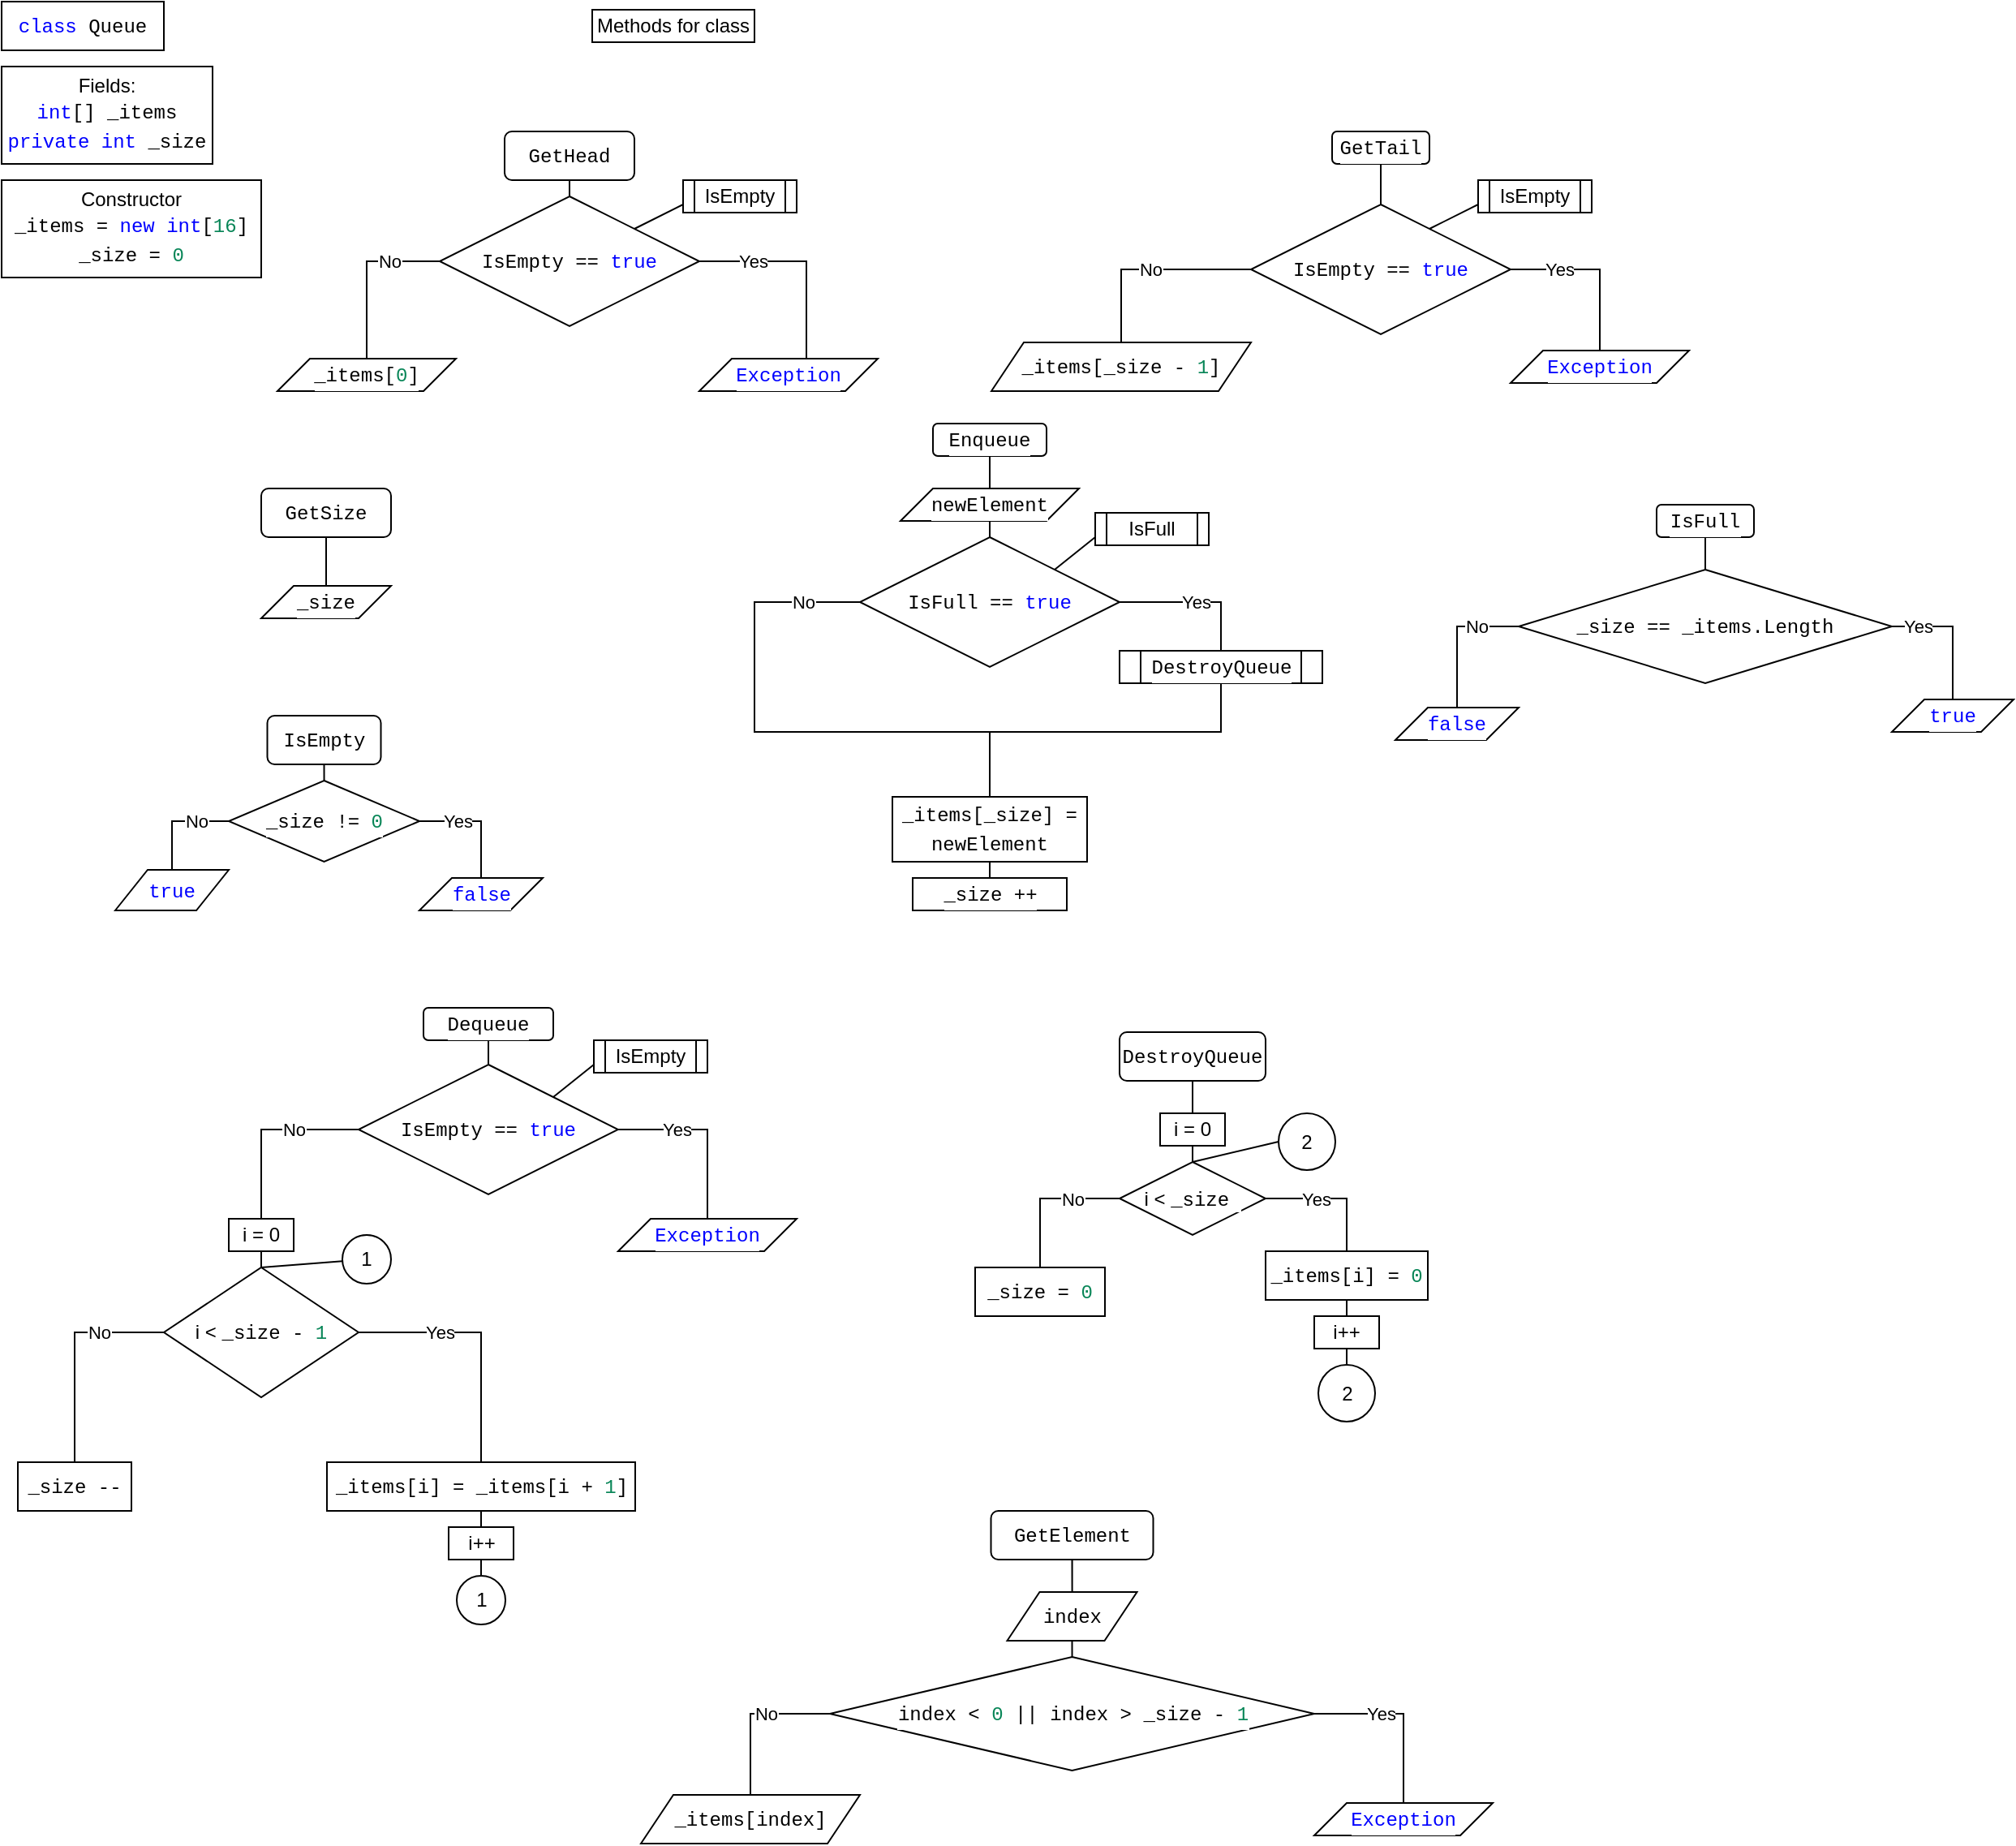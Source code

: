 <mxfile version="14.4.7" type="device"><diagram id="jMtfld_e9aRDiwW6h-Wr" name="Page-1"><mxGraphModel dx="666" dy="782" grid="1" gridSize="10" guides="1" tooltips="1" connect="1" arrows="1" fold="1" page="1" pageScale="1" pageWidth="827" pageHeight="1169" math="0" shadow="0"><root><mxCell id="0"/><mxCell id="1" parent="0"/><mxCell id="FwXazyyHwXe5OkEn73UD-1" value="&lt;div style=&quot;background-color: rgb(255 , 255 , 255) ; font-family: &amp;#34;menlo&amp;#34; , &amp;#34;monaco&amp;#34; , &amp;#34;courier new&amp;#34; , monospace ; line-height: 18px&quot;&gt;&lt;span style=&quot;color: rgb(0 , 0 , 255)&quot;&gt;class&lt;/span&gt; Queue&lt;/div&gt;" style="rounded=0;whiteSpace=wrap;html=1;" vertex="1" parent="1"><mxGeometry width="100" height="30" as="geometry"/></mxCell><mxCell id="FwXazyyHwXe5OkEn73UD-2" value="Fields:&lt;br&gt;&lt;div style=&quot;background-color: rgb(255 , 255 , 255) ; font-family: &amp;#34;menlo&amp;#34; , &amp;#34;monaco&amp;#34; , &amp;#34;courier new&amp;#34; , monospace ; line-height: 18px&quot;&gt;&lt;span style=&quot;color: rgb(0 , 0 , 255)&quot;&gt;int&lt;/span&gt;[] _items&lt;/div&gt;&lt;div style=&quot;background-color: rgb(255 , 255 , 255) ; font-family: &amp;#34;menlo&amp;#34; , &amp;#34;monaco&amp;#34; , &amp;#34;courier new&amp;#34; , monospace ; line-height: 18px&quot;&gt;&lt;div style=&quot;font-family: &amp;#34;menlo&amp;#34; , &amp;#34;monaco&amp;#34; , &amp;#34;courier new&amp;#34; , monospace ; line-height: 18px&quot;&gt;&lt;span style=&quot;color: rgb(0 , 0 , 255)&quot;&gt;private&lt;/span&gt; &lt;span style=&quot;color: rgb(0 , 0 , 255)&quot;&gt;int&lt;/span&gt; _size&lt;/div&gt;&lt;/div&gt;" style="rounded=0;whiteSpace=wrap;html=1;" vertex="1" parent="1"><mxGeometry y="40" width="130" height="60" as="geometry"/></mxCell><mxCell id="FwXazyyHwXe5OkEn73UD-3" value="Constructor&lt;br&gt;&lt;div style=&quot;background-color: rgb(255 , 255 , 255) ; font-family: &amp;#34;menlo&amp;#34; , &amp;#34;monaco&amp;#34; , &amp;#34;courier new&amp;#34; , monospace ; line-height: 18px&quot;&gt;_items = &lt;span style=&quot;color: rgb(0 , 0 , 255)&quot;&gt;new&lt;/span&gt; &lt;span style=&quot;color: rgb(0 , 0 , 255)&quot;&gt;int&lt;/span&gt;[&lt;span style=&quot;color: rgb(9 , 134 , 88)&quot;&gt;16&lt;/span&gt;]&lt;/div&gt;&lt;div style=&quot;background-color: rgb(255 , 255 , 255) ; font-family: &amp;#34;menlo&amp;#34; , &amp;#34;monaco&amp;#34; , &amp;#34;courier new&amp;#34; , monospace ; line-height: 18px&quot;&gt;&lt;div style=&quot;font-family: &amp;#34;menlo&amp;#34; , &amp;#34;monaco&amp;#34; , &amp;#34;courier new&amp;#34; , monospace ; line-height: 18px&quot;&gt;_size = &lt;span style=&quot;color: rgb(9 , 134 , 88)&quot;&gt;0&lt;/span&gt;&lt;/div&gt;&lt;/div&gt;" style="rounded=0;whiteSpace=wrap;html=1;" vertex="1" parent="1"><mxGeometry y="110" width="160" height="60" as="geometry"/></mxCell><mxCell id="FwXazyyHwXe5OkEn73UD-4" value="Methods for class" style="rounded=0;whiteSpace=wrap;html=1;" vertex="1" parent="1"><mxGeometry x="364" y="5" width="100" height="20" as="geometry"/></mxCell><mxCell id="FwXazyyHwXe5OkEn73UD-10" style="edgeStyle=orthogonalEdgeStyle;rounded=0;orthogonalLoop=1;jettySize=auto;html=1;exitX=0.5;exitY=1;exitDx=0;exitDy=0;endArrow=none;endFill=0;" edge="1" parent="1" source="FwXazyyHwXe5OkEn73UD-8" target="FwXazyyHwXe5OkEn73UD-9"><mxGeometry relative="1" as="geometry"/></mxCell><mxCell id="FwXazyyHwXe5OkEn73UD-8" value="&lt;div style=&quot;background-color: rgb(255 , 255 , 255) ; font-family: &amp;#34;menlo&amp;#34; , &amp;#34;monaco&amp;#34; , &amp;#34;courier new&amp;#34; , monospace ; line-height: 18px&quot;&gt;GetHead&lt;/div&gt;" style="rounded=1;whiteSpace=wrap;html=1;" vertex="1" parent="1"><mxGeometry x="310" y="80" width="80" height="30" as="geometry"/></mxCell><mxCell id="FwXazyyHwXe5OkEn73UD-12" value="Yes" style="edgeStyle=orthogonalEdgeStyle;rounded=0;orthogonalLoop=1;jettySize=auto;html=1;exitX=1;exitY=0.5;exitDx=0;exitDy=0;entryX=0.6;entryY=0.05;entryDx=0;entryDy=0;entryPerimeter=0;endArrow=none;endFill=0;" edge="1" parent="1" source="FwXazyyHwXe5OkEn73UD-9" target="FwXazyyHwXe5OkEn73UD-11"><mxGeometry x="-0.478" relative="1" as="geometry"><mxPoint as="offset"/></mxGeometry></mxCell><mxCell id="FwXazyyHwXe5OkEn73UD-14" value="No" style="edgeStyle=orthogonalEdgeStyle;rounded=0;orthogonalLoop=1;jettySize=auto;html=1;exitX=0;exitY=0.5;exitDx=0;exitDy=0;entryX=0.5;entryY=0;entryDx=0;entryDy=0;endArrow=none;endFill=0;" edge="1" parent="1" source="FwXazyyHwXe5OkEn73UD-9" target="FwXazyyHwXe5OkEn73UD-13"><mxGeometry x="-0.4" relative="1" as="geometry"><mxPoint as="offset"/></mxGeometry></mxCell><mxCell id="FwXazyyHwXe5OkEn73UD-9" value="&lt;div style=&quot;background-color: rgb(255 , 255 , 255) ; font-family: &amp;#34;menlo&amp;#34; , &amp;#34;monaco&amp;#34; , &amp;#34;courier new&amp;#34; , monospace ; line-height: 18px&quot;&gt;IsEmpty == &lt;span style=&quot;color: rgb(0 , 0 , 255)&quot;&gt;true&lt;/span&gt;&lt;/div&gt;" style="rhombus;whiteSpace=wrap;html=1;" vertex="1" parent="1"><mxGeometry x="270" y="120" width="160" height="80" as="geometry"/></mxCell><mxCell id="FwXazyyHwXe5OkEn73UD-11" value="&lt;div style=&quot;background-color: rgb(255 , 255 , 255) ; font-family: &amp;#34;menlo&amp;#34; , &amp;#34;monaco&amp;#34; , &amp;#34;courier new&amp;#34; , monospace ; line-height: 18px&quot;&gt;&lt;span style=&quot;color: rgb(0 , 0 , 255)&quot;&gt;Exception&lt;/span&gt;&lt;/div&gt;" style="shape=parallelogram;perimeter=parallelogramPerimeter;whiteSpace=wrap;html=1;fixedSize=1;" vertex="1" parent="1"><mxGeometry x="430" y="220" width="110" height="20" as="geometry"/></mxCell><mxCell id="FwXazyyHwXe5OkEn73UD-13" value="&lt;div style=&quot;background-color: rgb(255 , 255 , 255) ; font-family: &amp;#34;menlo&amp;#34; , &amp;#34;monaco&amp;#34; , &amp;#34;courier new&amp;#34; , monospace ; line-height: 18px&quot;&gt;_items[&lt;span style=&quot;color: rgb(9 , 134 , 88)&quot;&gt;0&lt;/span&gt;]&lt;/div&gt;" style="shape=parallelogram;perimeter=parallelogramPerimeter;whiteSpace=wrap;html=1;fixedSize=1;" vertex="1" parent="1"><mxGeometry x="170" y="220" width="110" height="20" as="geometry"/></mxCell><mxCell id="FwXazyyHwXe5OkEn73UD-17" style="edgeStyle=orthogonalEdgeStyle;rounded=0;orthogonalLoop=1;jettySize=auto;html=1;exitX=0.5;exitY=1;exitDx=0;exitDy=0;entryX=0.5;entryY=0;entryDx=0;entryDy=0;endArrow=none;endFill=0;" edge="1" parent="1" source="FwXazyyHwXe5OkEn73UD-15" target="FwXazyyHwXe5OkEn73UD-16"><mxGeometry relative="1" as="geometry"/></mxCell><mxCell id="FwXazyyHwXe5OkEn73UD-15" value="&lt;div style=&quot;background-color: rgb(255 , 255 , 255) ; font-family: &amp;#34;menlo&amp;#34; , &amp;#34;monaco&amp;#34; , &amp;#34;courier new&amp;#34; , monospace ; line-height: 18px&quot;&gt;GetSize&lt;/div&gt;" style="rounded=1;whiteSpace=wrap;html=1;" vertex="1" parent="1"><mxGeometry x="160" y="300" width="80" height="30" as="geometry"/></mxCell><mxCell id="FwXazyyHwXe5OkEn73UD-16" value="&lt;div style=&quot;background-color: rgb(255 , 255 , 255) ; font-family: &amp;#34;menlo&amp;#34; , &amp;#34;monaco&amp;#34; , &amp;#34;courier new&amp;#34; , monospace ; line-height: 18px&quot;&gt;_size&lt;/div&gt;" style="shape=parallelogram;perimeter=parallelogramPerimeter;whiteSpace=wrap;html=1;fixedSize=1;" vertex="1" parent="1"><mxGeometry x="160" y="360" width="80" height="20" as="geometry"/></mxCell><mxCell id="FwXazyyHwXe5OkEn73UD-20" style="edgeStyle=orthogonalEdgeStyle;rounded=0;orthogonalLoop=1;jettySize=auto;html=1;exitX=0.5;exitY=1;exitDx=0;exitDy=0;endArrow=none;endFill=0;" edge="1" parent="1" source="FwXazyyHwXe5OkEn73UD-18" target="FwXazyyHwXe5OkEn73UD-19"><mxGeometry relative="1" as="geometry"/></mxCell><mxCell id="FwXazyyHwXe5OkEn73UD-18" value="&lt;div style=&quot;background-color: rgb(255 , 255 , 255) ; font-family: &amp;#34;menlo&amp;#34; , &amp;#34;monaco&amp;#34; , &amp;#34;courier new&amp;#34; , monospace ; line-height: 18px&quot;&gt;GetTail&lt;/div&gt;" style="rounded=1;whiteSpace=wrap;html=1;" vertex="1" parent="1"><mxGeometry x="820" y="80" width="60" height="20" as="geometry"/></mxCell><mxCell id="FwXazyyHwXe5OkEn73UD-22" value="Yes" style="edgeStyle=orthogonalEdgeStyle;rounded=0;orthogonalLoop=1;jettySize=auto;html=1;exitX=1;exitY=0.5;exitDx=0;exitDy=0;entryX=0.5;entryY=0;entryDx=0;entryDy=0;endArrow=none;endFill=0;" edge="1" parent="1" source="FwXazyyHwXe5OkEn73UD-19" target="FwXazyyHwXe5OkEn73UD-21"><mxGeometry x="-0.429" relative="1" as="geometry"><mxPoint as="offset"/></mxGeometry></mxCell><mxCell id="FwXazyyHwXe5OkEn73UD-24" value="No" style="edgeStyle=orthogonalEdgeStyle;rounded=0;orthogonalLoop=1;jettySize=auto;html=1;exitX=0;exitY=0.5;exitDx=0;exitDy=0;entryX=0.5;entryY=0;entryDx=0;entryDy=0;endArrow=none;endFill=0;" edge="1" parent="1" source="FwXazyyHwXe5OkEn73UD-19" target="FwXazyyHwXe5OkEn73UD-23"><mxGeometry relative="1" as="geometry"/></mxCell><mxCell id="FwXazyyHwXe5OkEn73UD-19" value="&lt;div style=&quot;background-color: rgb(255 , 255 , 255) ; font-family: &amp;#34;menlo&amp;#34; , &amp;#34;monaco&amp;#34; , &amp;#34;courier new&amp;#34; , monospace ; line-height: 18px&quot;&gt;IsEmpty == &lt;span style=&quot;color: rgb(0 , 0 , 255)&quot;&gt;true&lt;/span&gt;&lt;/div&gt;" style="rhombus;whiteSpace=wrap;html=1;" vertex="1" parent="1"><mxGeometry x="770" y="125" width="160" height="80" as="geometry"/></mxCell><mxCell id="FwXazyyHwXe5OkEn73UD-21" value="&lt;div style=&quot;background-color: rgb(255 , 255 , 255) ; font-family: &amp;#34;menlo&amp;#34; , &amp;#34;monaco&amp;#34; , &amp;#34;courier new&amp;#34; , monospace ; line-height: 18px&quot;&gt;&lt;span style=&quot;color: rgb(0 , 0 , 255)&quot;&gt;Exception&lt;/span&gt;&lt;/div&gt;" style="shape=parallelogram;perimeter=parallelogramPerimeter;whiteSpace=wrap;html=1;fixedSize=1;" vertex="1" parent="1"><mxGeometry x="930" y="215" width="110" height="20" as="geometry"/></mxCell><mxCell id="FwXazyyHwXe5OkEn73UD-23" value="&lt;div style=&quot;background-color: rgb(255 , 255 , 255) ; font-family: &amp;#34;menlo&amp;#34; , &amp;#34;monaco&amp;#34; , &amp;#34;courier new&amp;#34; , monospace ; line-height: 18px&quot;&gt;_items[_size - &lt;span style=&quot;color: rgb(9 , 134 , 88)&quot;&gt;1&lt;/span&gt;]&lt;/div&gt;" style="shape=parallelogram;perimeter=parallelogramPerimeter;whiteSpace=wrap;html=1;fixedSize=1;" vertex="1" parent="1"><mxGeometry x="610" y="210" width="160" height="30" as="geometry"/></mxCell><mxCell id="FwXazyyHwXe5OkEn73UD-27" style="edgeStyle=orthogonalEdgeStyle;rounded=0;orthogonalLoop=1;jettySize=auto;html=1;exitX=0.5;exitY=1;exitDx=0;exitDy=0;endArrow=none;endFill=0;" edge="1" parent="1" source="FwXazyyHwXe5OkEn73UD-25" target="FwXazyyHwXe5OkEn73UD-26"><mxGeometry relative="1" as="geometry"/></mxCell><mxCell id="FwXazyyHwXe5OkEn73UD-25" value="&lt;div style=&quot;background-color: rgb(255 , 255 , 255) ; font-family: &amp;#34;menlo&amp;#34; , &amp;#34;monaco&amp;#34; , &amp;#34;courier new&amp;#34; , monospace ; line-height: 18px&quot;&gt;IsEmpty&lt;/div&gt;" style="rounded=1;whiteSpace=wrap;html=1;" vertex="1" parent="1"><mxGeometry x="163.75" y="440" width="70" height="30" as="geometry"/></mxCell><mxCell id="FwXazyyHwXe5OkEn73UD-29" value="Yes" style="edgeStyle=orthogonalEdgeStyle;rounded=0;orthogonalLoop=1;jettySize=auto;html=1;exitX=1;exitY=0.5;exitDx=0;exitDy=0;entryX=0.5;entryY=0;entryDx=0;entryDy=0;endArrow=none;endFill=0;" edge="1" parent="1" source="FwXazyyHwXe5OkEn73UD-26" target="FwXazyyHwXe5OkEn73UD-28"><mxGeometry x="-0.384" relative="1" as="geometry"><mxPoint x="1" as="offset"/></mxGeometry></mxCell><mxCell id="FwXazyyHwXe5OkEn73UD-31" value="No" style="edgeStyle=orthogonalEdgeStyle;rounded=0;orthogonalLoop=1;jettySize=auto;html=1;exitX=0;exitY=0.5;exitDx=0;exitDy=0;endArrow=none;endFill=0;" edge="1" parent="1" source="FwXazyyHwXe5OkEn73UD-26" target="FwXazyyHwXe5OkEn73UD-30"><mxGeometry x="-0.385" relative="1" as="geometry"><mxPoint as="offset"/></mxGeometry></mxCell><mxCell id="FwXazyyHwXe5OkEn73UD-26" value="&lt;div style=&quot;background-color: rgb(255 , 255 , 255) ; font-family: &amp;#34;menlo&amp;#34; , &amp;#34;monaco&amp;#34; , &amp;#34;courier new&amp;#34; , monospace ; line-height: 18px&quot;&gt;_size != &lt;span style=&quot;color: rgb(9 , 134 , 88)&quot;&gt;0&lt;/span&gt;&lt;/div&gt;" style="rhombus;whiteSpace=wrap;html=1;" vertex="1" parent="1"><mxGeometry x="140" y="480" width="117.5" height="50" as="geometry"/></mxCell><mxCell id="FwXazyyHwXe5OkEn73UD-28" value="&lt;div style=&quot;background-color: rgb(255 , 255 , 255) ; font-family: &amp;#34;menlo&amp;#34; , &amp;#34;monaco&amp;#34; , &amp;#34;courier new&amp;#34; , monospace ; line-height: 18px&quot;&gt;&lt;span style=&quot;color: rgb(0 , 0 , 255)&quot;&gt;false&lt;/span&gt;&lt;/div&gt;" style="shape=parallelogram;perimeter=parallelogramPerimeter;whiteSpace=wrap;html=1;fixedSize=1;" vertex="1" parent="1"><mxGeometry x="257.5" y="540" width="76" height="20" as="geometry"/></mxCell><mxCell id="FwXazyyHwXe5OkEn73UD-30" value="&lt;div style=&quot;background-color: rgb(255 , 255 , 255) ; font-family: &amp;#34;menlo&amp;#34; , &amp;#34;monaco&amp;#34; , &amp;#34;courier new&amp;#34; , monospace ; line-height: 18px&quot;&gt;&lt;span style=&quot;color: rgb(0 , 0 , 255)&quot;&gt;true&lt;/span&gt;&lt;/div&gt;" style="shape=parallelogram;perimeter=parallelogramPerimeter;whiteSpace=wrap;html=1;fixedSize=1;" vertex="1" parent="1"><mxGeometry x="70" y="535" width="70" height="25" as="geometry"/></mxCell><mxCell id="FwXazyyHwXe5OkEn73UD-32" value="IsEmpty" style="shape=process;whiteSpace=wrap;html=1;backgroundOutline=1;" vertex="1" parent="1"><mxGeometry x="420" y="110" width="70" height="20" as="geometry"/></mxCell><mxCell id="FwXazyyHwXe5OkEn73UD-34" value="" style="endArrow=none;html=1;exitX=1;exitY=0;exitDx=0;exitDy=0;entryX=0;entryY=0.75;entryDx=0;entryDy=0;" edge="1" parent="1" source="FwXazyyHwXe5OkEn73UD-9" target="FwXazyyHwXe5OkEn73UD-32"><mxGeometry width="50" height="50" relative="1" as="geometry"><mxPoint x="260" y="350" as="sourcePoint"/><mxPoint x="310" y="300" as="targetPoint"/></mxGeometry></mxCell><mxCell id="FwXazyyHwXe5OkEn73UD-35" value="IsEmpty" style="shape=process;whiteSpace=wrap;html=1;backgroundOutline=1;" vertex="1" parent="1"><mxGeometry x="910" y="110" width="70" height="20" as="geometry"/></mxCell><mxCell id="FwXazyyHwXe5OkEn73UD-36" value="" style="endArrow=none;html=1;exitX=1;exitY=0;exitDx=0;exitDy=0;entryX=0;entryY=0.75;entryDx=0;entryDy=0;" edge="1" parent="1" target="FwXazyyHwXe5OkEn73UD-35"><mxGeometry width="50" height="50" relative="1" as="geometry"><mxPoint x="880" y="140" as="sourcePoint"/><mxPoint x="800" y="300" as="targetPoint"/></mxGeometry></mxCell><mxCell id="FwXazyyHwXe5OkEn73UD-39" style="edgeStyle=orthogonalEdgeStyle;rounded=0;orthogonalLoop=1;jettySize=auto;html=1;exitX=0.5;exitY=1;exitDx=0;exitDy=0;entryX=0.5;entryY=0;entryDx=0;entryDy=0;endArrow=none;endFill=0;" edge="1" parent="1" source="FwXazyyHwXe5OkEn73UD-37" target="FwXazyyHwXe5OkEn73UD-38"><mxGeometry relative="1" as="geometry"/></mxCell><mxCell id="FwXazyyHwXe5OkEn73UD-37" value="&lt;div style=&quot;background-color: rgb(255 , 255 , 255) ; font-family: &amp;#34;menlo&amp;#34; , &amp;#34;monaco&amp;#34; , &amp;#34;courier new&amp;#34; , monospace ; line-height: 18px&quot;&gt;Enqueue&lt;/div&gt;" style="rounded=1;whiteSpace=wrap;html=1;" vertex="1" parent="1"><mxGeometry x="574" y="260" width="70" height="20" as="geometry"/></mxCell><mxCell id="FwXazyyHwXe5OkEn73UD-50" value="No" style="edgeStyle=orthogonalEdgeStyle;rounded=0;orthogonalLoop=1;jettySize=auto;html=1;exitX=0;exitY=0.5;exitDx=0;exitDy=0;endArrow=none;endFill=0;entryX=0.5;entryY=0;entryDx=0;entryDy=0;" edge="1" parent="1" source="FwXazyyHwXe5OkEn73UD-38" target="FwXazyyHwXe5OkEn73UD-49"><mxGeometry x="-0.788" relative="1" as="geometry"><Array as="points"><mxPoint x="464" y="370"/><mxPoint x="464" y="450"/><mxPoint x="609" y="450"/></Array><mxPoint as="offset"/></mxGeometry></mxCell><mxCell id="FwXazyyHwXe5OkEn73UD-52" value="Yes" style="edgeStyle=orthogonalEdgeStyle;rounded=0;orthogonalLoop=1;jettySize=auto;html=1;exitX=1;exitY=0.5;exitDx=0;exitDy=0;entryX=0.5;entryY=0;entryDx=0;entryDy=0;endArrow=none;endFill=0;" edge="1" parent="1" source="FwXazyyHwXe5OkEn73UD-38" target="FwXazyyHwXe5OkEn73UD-47"><mxGeometry relative="1" as="geometry"/></mxCell><mxCell id="FwXazyyHwXe5OkEn73UD-38" value="&lt;div style=&quot;background-color: rgb(255 , 255 , 255) ; font-family: &amp;#34;menlo&amp;#34; , &amp;#34;monaco&amp;#34; , &amp;#34;courier new&amp;#34; , monospace ; line-height: 18px&quot;&gt;IsFull == &lt;span style=&quot;color: rgb(0 , 0 , 255)&quot;&gt;true&lt;/span&gt;&lt;/div&gt;" style="rhombus;whiteSpace=wrap;html=1;" vertex="1" parent="1"><mxGeometry x="529" y="330" width="160" height="80" as="geometry"/></mxCell><mxCell id="FwXazyyHwXe5OkEn73UD-44" value="IsFull" style="shape=process;whiteSpace=wrap;html=1;backgroundOutline=1;" vertex="1" parent="1"><mxGeometry x="674" y="315" width="70" height="20" as="geometry"/></mxCell><mxCell id="FwXazyyHwXe5OkEn73UD-45" value="" style="endArrow=none;html=1;exitX=1;exitY=0;exitDx=0;exitDy=0;entryX=0;entryY=0.75;entryDx=0;entryDy=0;" edge="1" parent="1" source="FwXazyyHwXe5OkEn73UD-38" target="FwXazyyHwXe5OkEn73UD-44"><mxGeometry width="50" height="50" relative="1" as="geometry"><mxPoint x="494" y="320" as="sourcePoint"/><mxPoint x="544" y="270" as="targetPoint"/></mxGeometry></mxCell><mxCell id="FwXazyyHwXe5OkEn73UD-51" style="edgeStyle=orthogonalEdgeStyle;rounded=0;orthogonalLoop=1;jettySize=auto;html=1;exitX=0.5;exitY=1;exitDx=0;exitDy=0;endArrow=none;endFill=0;" edge="1" parent="1" source="FwXazyyHwXe5OkEn73UD-47" target="FwXazyyHwXe5OkEn73UD-49"><mxGeometry relative="1" as="geometry"><Array as="points"><mxPoint x="752" y="450"/><mxPoint x="609" y="450"/></Array></mxGeometry></mxCell><mxCell id="FwXazyyHwXe5OkEn73UD-47" value="&lt;div style=&quot;background-color: rgb(255 , 255 , 255) ; font-family: &amp;#34;menlo&amp;#34; , &amp;#34;monaco&amp;#34; , &amp;#34;courier new&amp;#34; , monospace ; line-height: 18px&quot;&gt;DestroyQueue&lt;/div&gt;" style="shape=process;whiteSpace=wrap;html=1;backgroundOutline=1;" vertex="1" parent="1"><mxGeometry x="689" y="400" width="125" height="20" as="geometry"/></mxCell><mxCell id="FwXazyyHwXe5OkEn73UD-54" style="edgeStyle=orthogonalEdgeStyle;rounded=0;orthogonalLoop=1;jettySize=auto;html=1;exitX=0.5;exitY=1;exitDx=0;exitDy=0;entryX=0.5;entryY=0;entryDx=0;entryDy=0;endArrow=none;endFill=0;" edge="1" parent="1" source="FwXazyyHwXe5OkEn73UD-49" target="FwXazyyHwXe5OkEn73UD-53"><mxGeometry relative="1" as="geometry"/></mxCell><mxCell id="FwXazyyHwXe5OkEn73UD-49" value="&lt;div style=&quot;background-color: rgb(255 , 255 , 255) ; font-family: &amp;#34;menlo&amp;#34; , &amp;#34;monaco&amp;#34; , &amp;#34;courier new&amp;#34; , monospace ; line-height: 18px&quot;&gt;_items[_size] = newElement&lt;/div&gt;" style="rounded=0;whiteSpace=wrap;html=1;" vertex="1" parent="1"><mxGeometry x="549" y="490" width="120" height="40" as="geometry"/></mxCell><mxCell id="FwXazyyHwXe5OkEn73UD-53" value="&lt;div style=&quot;background-color: rgb(255 , 255 , 255) ; font-family: &amp;#34;menlo&amp;#34; , &amp;#34;monaco&amp;#34; , &amp;#34;courier new&amp;#34; , monospace ; line-height: 18px&quot;&gt;&lt;div style=&quot;font-family: &amp;#34;menlo&amp;#34; , &amp;#34;monaco&amp;#34; , &amp;#34;courier new&amp;#34; , monospace ; line-height: 18px&quot;&gt;_size ++&lt;/div&gt;&lt;/div&gt;" style="rounded=0;whiteSpace=wrap;html=1;" vertex="1" parent="1"><mxGeometry x="561.5" y="540" width="95" height="20" as="geometry"/></mxCell><mxCell id="FwXazyyHwXe5OkEn73UD-55" value="&lt;div style=&quot;background-color: rgb(255 , 255 , 255) ; font-family: &amp;#34;menlo&amp;#34; , &amp;#34;monaco&amp;#34; , &amp;#34;courier new&amp;#34; , monospace ; line-height: 18px&quot;&gt;Dequeue&lt;/div&gt;" style="rounded=1;whiteSpace=wrap;html=1;" vertex="1" parent="1"><mxGeometry x="260" y="620" width="80" height="20" as="geometry"/></mxCell><mxCell id="FwXazyyHwXe5OkEn73UD-57" style="edgeStyle=orthogonalEdgeStyle;rounded=0;orthogonalLoop=1;jettySize=auto;html=1;exitX=0.5;exitY=1;exitDx=0;exitDy=0;entryX=0.5;entryY=0;entryDx=0;entryDy=0;endArrow=none;endFill=0;" edge="1" parent="1" target="FwXazyyHwXe5OkEn73UD-59"><mxGeometry relative="1" as="geometry"><mxPoint x="300" y="640" as="sourcePoint"/></mxGeometry></mxCell><mxCell id="FwXazyyHwXe5OkEn73UD-63" value="Yes" style="edgeStyle=orthogonalEdgeStyle;rounded=0;orthogonalLoop=1;jettySize=auto;html=1;exitX=1;exitY=0.5;exitDx=0;exitDy=0;endArrow=none;endFill=0;" edge="1" parent="1" source="FwXazyyHwXe5OkEn73UD-59" target="FwXazyyHwXe5OkEn73UD-62"><mxGeometry x="-0.341" relative="1" as="geometry"><mxPoint as="offset"/></mxGeometry></mxCell><mxCell id="FwXazyyHwXe5OkEn73UD-65" value="No" style="edgeStyle=orthogonalEdgeStyle;rounded=0;orthogonalLoop=1;jettySize=auto;html=1;exitX=0;exitY=0.5;exitDx=0;exitDy=0;entryX=0.5;entryY=0;entryDx=0;entryDy=0;endArrow=none;endFill=0;" edge="1" parent="1" source="FwXazyyHwXe5OkEn73UD-59" target="FwXazyyHwXe5OkEn73UD-64"><mxGeometry x="-0.304" relative="1" as="geometry"><mxPoint as="offset"/></mxGeometry></mxCell><mxCell id="FwXazyyHwXe5OkEn73UD-59" value="&lt;div style=&quot;background-color: rgb(255 , 255 , 255) ; font-family: &amp;#34;menlo&amp;#34; , &amp;#34;monaco&amp;#34; , &amp;#34;courier new&amp;#34; , monospace ; line-height: 18px&quot;&gt;IsEmpty == &lt;span style=&quot;color: rgb(0 , 0 , 255)&quot;&gt;true&lt;/span&gt;&lt;/div&gt;" style="rhombus;whiteSpace=wrap;html=1;" vertex="1" parent="1"><mxGeometry x="220" y="655" width="160" height="80" as="geometry"/></mxCell><mxCell id="FwXazyyHwXe5OkEn73UD-60" value="IsEmpty" style="shape=process;whiteSpace=wrap;html=1;backgroundOutline=1;" vertex="1" parent="1"><mxGeometry x="365" y="640" width="70" height="20" as="geometry"/></mxCell><mxCell id="FwXazyyHwXe5OkEn73UD-61" value="" style="endArrow=none;html=1;exitX=1;exitY=0;exitDx=0;exitDy=0;entryX=0;entryY=0.75;entryDx=0;entryDy=0;" edge="1" parent="1" source="FwXazyyHwXe5OkEn73UD-59" target="FwXazyyHwXe5OkEn73UD-60"><mxGeometry width="50" height="50" relative="1" as="geometry"><mxPoint x="185" y="645" as="sourcePoint"/><mxPoint x="235" y="595" as="targetPoint"/></mxGeometry></mxCell><mxCell id="FwXazyyHwXe5OkEn73UD-62" value="&lt;div style=&quot;background-color: rgb(255 , 255 , 255) ; font-family: &amp;#34;menlo&amp;#34; , &amp;#34;monaco&amp;#34; , &amp;#34;courier new&amp;#34; , monospace ; line-height: 18px&quot;&gt;&lt;span style=&quot;color: rgb(0 , 0 , 255)&quot;&gt;Exception&lt;/span&gt;&lt;/div&gt;" style="shape=parallelogram;perimeter=parallelogramPerimeter;whiteSpace=wrap;html=1;fixedSize=1;" vertex="1" parent="1"><mxGeometry x="380" y="750" width="110" height="20" as="geometry"/></mxCell><mxCell id="FwXazyyHwXe5OkEn73UD-67" style="edgeStyle=orthogonalEdgeStyle;rounded=0;orthogonalLoop=1;jettySize=auto;html=1;exitX=0.5;exitY=1;exitDx=0;exitDy=0;entryX=0.5;entryY=0;entryDx=0;entryDy=0;endArrow=none;endFill=0;" edge="1" parent="1" source="FwXazyyHwXe5OkEn73UD-64" target="FwXazyyHwXe5OkEn73UD-66"><mxGeometry relative="1" as="geometry"/></mxCell><mxCell id="FwXazyyHwXe5OkEn73UD-64" value="i = 0" style="rounded=0;whiteSpace=wrap;html=1;" vertex="1" parent="1"><mxGeometry x="140" y="750" width="40" height="20" as="geometry"/></mxCell><mxCell id="FwXazyyHwXe5OkEn73UD-69" value="Yes" style="edgeStyle=orthogonalEdgeStyle;rounded=0;orthogonalLoop=1;jettySize=auto;html=1;exitX=1;exitY=0.5;exitDx=0;exitDy=0;endArrow=none;endFill=0;" edge="1" parent="1" source="FwXazyyHwXe5OkEn73UD-66" target="FwXazyyHwXe5OkEn73UD-68"><mxGeometry x="-0.357" relative="1" as="geometry"><mxPoint as="offset"/></mxGeometry></mxCell><mxCell id="FwXazyyHwXe5OkEn73UD-77" value="No" style="edgeStyle=orthogonalEdgeStyle;rounded=0;orthogonalLoop=1;jettySize=auto;html=1;exitX=0;exitY=0.5;exitDx=0;exitDy=0;endArrow=none;endFill=0;" edge="1" parent="1" source="FwXazyyHwXe5OkEn73UD-66" target="FwXazyyHwXe5OkEn73UD-76"><mxGeometry x="-0.407" relative="1" as="geometry"><mxPoint as="offset"/></mxGeometry></mxCell><mxCell id="FwXazyyHwXe5OkEn73UD-66" value="i &amp;lt;&amp;nbsp;&lt;span style=&quot;font-family: &amp;#34;menlo&amp;#34; , &amp;#34;monaco&amp;#34; , &amp;#34;courier new&amp;#34; , monospace ; background-color: rgb(255 , 255 , 255)&quot;&gt;_size - &lt;/span&gt;&lt;span style=&quot;font-family: &amp;#34;menlo&amp;#34; , &amp;#34;monaco&amp;#34; , &amp;#34;courier new&amp;#34; , monospace ; background-color: rgb(255 , 255 , 255) ; color: rgb(9 , 134 , 88)&quot;&gt;1&lt;/span&gt;" style="rhombus;whiteSpace=wrap;html=1;" vertex="1" parent="1"><mxGeometry x="100" y="780" width="120" height="80" as="geometry"/></mxCell><mxCell id="FwXazyyHwXe5OkEn73UD-71" style="edgeStyle=orthogonalEdgeStyle;rounded=0;orthogonalLoop=1;jettySize=auto;html=1;exitX=0.5;exitY=1;exitDx=0;exitDy=0;entryX=0.5;entryY=0;entryDx=0;entryDy=0;endArrow=none;endFill=0;" edge="1" parent="1" source="FwXazyyHwXe5OkEn73UD-68" target="FwXazyyHwXe5OkEn73UD-70"><mxGeometry relative="1" as="geometry"/></mxCell><mxCell id="FwXazyyHwXe5OkEn73UD-68" value="&lt;div style=&quot;background-color: rgb(255 , 255 , 255) ; font-family: &amp;#34;menlo&amp;#34; , &amp;#34;monaco&amp;#34; , &amp;#34;courier new&amp;#34; , monospace ; line-height: 18px&quot;&gt;_items[i] = _items[i + &lt;span style=&quot;color: rgb(9 , 134 , 88)&quot;&gt;1&lt;/span&gt;]&lt;/div&gt;" style="rounded=0;whiteSpace=wrap;html=1;" vertex="1" parent="1"><mxGeometry x="200.5" y="900" width="190" height="30" as="geometry"/></mxCell><mxCell id="FwXazyyHwXe5OkEn73UD-72" style="edgeStyle=orthogonalEdgeStyle;rounded=0;orthogonalLoop=1;jettySize=auto;html=1;exitX=0.5;exitY=1;exitDx=0;exitDy=0;endArrow=none;endFill=0;" edge="1" parent="1" source="FwXazyyHwXe5OkEn73UD-70" target="FwXazyyHwXe5OkEn73UD-73"><mxGeometry relative="1" as="geometry"><mxPoint x="296" y="980" as="targetPoint"/></mxGeometry></mxCell><mxCell id="FwXazyyHwXe5OkEn73UD-70" value="i++" style="rounded=0;whiteSpace=wrap;html=1;" vertex="1" parent="1"><mxGeometry x="275.5" y="940" width="40" height="20" as="geometry"/></mxCell><mxCell id="FwXazyyHwXe5OkEn73UD-73" value="1" style="ellipse;whiteSpace=wrap;html=1;aspect=fixed;" vertex="1" parent="1"><mxGeometry x="280.5" y="970" width="30" height="30" as="geometry"/></mxCell><mxCell id="FwXazyyHwXe5OkEn73UD-74" value="1" style="ellipse;whiteSpace=wrap;html=1;aspect=fixed;" vertex="1" parent="1"><mxGeometry x="210" y="760" width="30" height="30" as="geometry"/></mxCell><mxCell id="FwXazyyHwXe5OkEn73UD-75" value="" style="endArrow=none;html=1;exitX=0.5;exitY=0;exitDx=0;exitDy=0;" edge="1" parent="1" source="FwXazyyHwXe5OkEn73UD-66" target="FwXazyyHwXe5OkEn73UD-74"><mxGeometry width="50" height="50" relative="1" as="geometry"><mxPoint x="310" y="800" as="sourcePoint"/><mxPoint x="360" y="750" as="targetPoint"/></mxGeometry></mxCell><mxCell id="FwXazyyHwXe5OkEn73UD-76" value="&lt;div style=&quot;background-color: rgb(255 , 255 , 255) ; font-family: &amp;#34;menlo&amp;#34; , &amp;#34;monaco&amp;#34; , &amp;#34;courier new&amp;#34; , monospace ; line-height: 18px&quot;&gt;_size --&lt;/div&gt;" style="rounded=0;whiteSpace=wrap;html=1;" vertex="1" parent="1"><mxGeometry x="10" y="900" width="70" height="30" as="geometry"/></mxCell><mxCell id="FwXazyyHwXe5OkEn73UD-80" style="edgeStyle=orthogonalEdgeStyle;rounded=0;orthogonalLoop=1;jettySize=auto;html=1;exitX=0.5;exitY=1;exitDx=0;exitDy=0;entryX=0.5;entryY=0;entryDx=0;entryDy=0;endArrow=none;endFill=0;" edge="1" parent="1" source="FwXazyyHwXe5OkEn73UD-78" target="FwXazyyHwXe5OkEn73UD-79"><mxGeometry relative="1" as="geometry"/></mxCell><mxCell id="FwXazyyHwXe5OkEn73UD-78" value="&lt;div style=&quot;background-color: rgb(255 , 255 , 255) ; font-family: &amp;#34;menlo&amp;#34; , &amp;#34;monaco&amp;#34; , &amp;#34;courier new&amp;#34; , monospace ; line-height: 18px&quot;&gt;DestroyQueue&lt;/div&gt;" style="rounded=1;whiteSpace=wrap;html=1;" vertex="1" parent="1"><mxGeometry x="689" y="635" width="90" height="30" as="geometry"/></mxCell><mxCell id="FwXazyyHwXe5OkEn73UD-82" style="edgeStyle=orthogonalEdgeStyle;rounded=0;orthogonalLoop=1;jettySize=auto;html=1;exitX=0.5;exitY=1;exitDx=0;exitDy=0;endArrow=none;endFill=0;" edge="1" parent="1" source="FwXazyyHwXe5OkEn73UD-79" target="FwXazyyHwXe5OkEn73UD-81"><mxGeometry relative="1" as="geometry"/></mxCell><mxCell id="FwXazyyHwXe5OkEn73UD-79" value="i = 0" style="rounded=0;whiteSpace=wrap;html=1;" vertex="1" parent="1"><mxGeometry x="714" y="685" width="40" height="20" as="geometry"/></mxCell><mxCell id="FwXazyyHwXe5OkEn73UD-84" value="Yes" style="edgeStyle=orthogonalEdgeStyle;rounded=0;orthogonalLoop=1;jettySize=auto;html=1;exitX=1;exitY=0.5;exitDx=0;exitDy=0;endArrow=none;endFill=0;" edge="1" parent="1" source="FwXazyyHwXe5OkEn73UD-81" target="FwXazyyHwXe5OkEn73UD-83"><mxGeometry x="-0.248" relative="1" as="geometry"><mxPoint as="offset"/></mxGeometry></mxCell><mxCell id="FwXazyyHwXe5OkEn73UD-94" value="No" style="edgeStyle=orthogonalEdgeStyle;rounded=0;orthogonalLoop=1;jettySize=auto;html=1;exitX=0;exitY=0.5;exitDx=0;exitDy=0;endArrow=none;endFill=0;" edge="1" parent="1" source="FwXazyyHwXe5OkEn73UD-81" target="FwXazyyHwXe5OkEn73UD-93"><mxGeometry x="-0.366" relative="1" as="geometry"><mxPoint as="offset"/></mxGeometry></mxCell><mxCell id="FwXazyyHwXe5OkEn73UD-81" value="i &amp;lt;&amp;nbsp;&lt;span style=&quot;font-family: &amp;#34;menlo&amp;#34; , &amp;#34;monaco&amp;#34; , &amp;#34;courier new&amp;#34; , monospace ; background-color: rgb(255 , 255 , 255)&quot;&gt;_size&amp;nbsp;&lt;/span&gt;" style="rhombus;whiteSpace=wrap;html=1;" vertex="1" parent="1"><mxGeometry x="689" y="715" width="90" height="45" as="geometry"/></mxCell><mxCell id="FwXazyyHwXe5OkEn73UD-86" style="edgeStyle=orthogonalEdgeStyle;rounded=0;orthogonalLoop=1;jettySize=auto;html=1;exitX=0.5;exitY=1;exitDx=0;exitDy=0;entryX=0.5;entryY=0;entryDx=0;entryDy=0;endArrow=none;endFill=0;" edge="1" parent="1" source="FwXazyyHwXe5OkEn73UD-83" target="FwXazyyHwXe5OkEn73UD-85"><mxGeometry relative="1" as="geometry"/></mxCell><mxCell id="FwXazyyHwXe5OkEn73UD-83" value="&lt;div style=&quot;background-color: rgb(255 , 255 , 255) ; font-family: &amp;#34;menlo&amp;#34; , &amp;#34;monaco&amp;#34; , &amp;#34;courier new&amp;#34; , monospace ; line-height: 18px&quot;&gt;_items[i] = &lt;span style=&quot;color: rgb(9 , 134 , 88)&quot;&gt;0&lt;/span&gt;&lt;/div&gt;" style="rounded=0;whiteSpace=wrap;html=1;" vertex="1" parent="1"><mxGeometry x="779" y="770" width="100" height="30" as="geometry"/></mxCell><mxCell id="FwXazyyHwXe5OkEn73UD-92" style="edgeStyle=orthogonalEdgeStyle;rounded=0;orthogonalLoop=1;jettySize=auto;html=1;exitX=0.5;exitY=1;exitDx=0;exitDy=0;endArrow=none;endFill=0;" edge="1" parent="1" source="FwXazyyHwXe5OkEn73UD-85" target="FwXazyyHwXe5OkEn73UD-91"><mxGeometry relative="1" as="geometry"/></mxCell><mxCell id="FwXazyyHwXe5OkEn73UD-85" value="i++" style="rounded=0;whiteSpace=wrap;html=1;" vertex="1" parent="1"><mxGeometry x="809" y="810" width="40" height="20" as="geometry"/></mxCell><mxCell id="FwXazyyHwXe5OkEn73UD-89" value="2" style="ellipse;whiteSpace=wrap;html=1;aspect=fixed;" vertex="1" parent="1"><mxGeometry x="787" y="685" width="35" height="35" as="geometry"/></mxCell><mxCell id="FwXazyyHwXe5OkEn73UD-90" value="" style="endArrow=none;html=1;exitX=0.5;exitY=0;exitDx=0;exitDy=0;entryX=0;entryY=0.5;entryDx=0;entryDy=0;" edge="1" parent="1" source="FwXazyyHwXe5OkEn73UD-81" target="FwXazyyHwXe5OkEn73UD-89"><mxGeometry width="50" height="50" relative="1" as="geometry"><mxPoint x="660" y="720" as="sourcePoint"/><mxPoint x="710" y="670" as="targetPoint"/></mxGeometry></mxCell><mxCell id="FwXazyyHwXe5OkEn73UD-91" value="2" style="ellipse;whiteSpace=wrap;html=1;aspect=fixed;" vertex="1" parent="1"><mxGeometry x="811.5" y="840" width="35" height="35" as="geometry"/></mxCell><mxCell id="FwXazyyHwXe5OkEn73UD-93" value="&lt;div style=&quot;background-color: rgb(255 , 255 , 255) ; font-family: &amp;#34;menlo&amp;#34; , &amp;#34;monaco&amp;#34; , &amp;#34;courier new&amp;#34; , monospace ; line-height: 18px&quot;&gt;_size = &lt;span style=&quot;color: rgb(9 , 134 , 88)&quot;&gt;0&lt;/span&gt;&lt;/div&gt;" style="rounded=0;whiteSpace=wrap;html=1;" vertex="1" parent="1"><mxGeometry x="600" y="780" width="80" height="30" as="geometry"/></mxCell><mxCell id="FwXazyyHwXe5OkEn73UD-98" style="edgeStyle=orthogonalEdgeStyle;rounded=0;orthogonalLoop=1;jettySize=auto;html=1;exitX=0.5;exitY=1;exitDx=0;exitDy=0;endArrow=none;endFill=0;" edge="1" parent="1" source="FwXazyyHwXe5OkEn73UD-104" target="FwXazyyHwXe5OkEn73UD-97"><mxGeometry relative="1" as="geometry"/></mxCell><mxCell id="FwXazyyHwXe5OkEn73UD-96" value="&lt;div style=&quot;background-color: rgb(255 , 255 , 255) ; font-family: &amp;#34;menlo&amp;#34; , &amp;#34;monaco&amp;#34; , &amp;#34;courier new&amp;#34; , monospace ; line-height: 18px&quot;&gt;GetElement&lt;/div&gt;" style="rounded=1;whiteSpace=wrap;html=1;" vertex="1" parent="1"><mxGeometry x="609.75" y="930" width="100" height="30" as="geometry"/></mxCell><mxCell id="FwXazyyHwXe5OkEn73UD-101" value="Yes" style="edgeStyle=orthogonalEdgeStyle;rounded=0;orthogonalLoop=1;jettySize=auto;html=1;exitX=1;exitY=0.5;exitDx=0;exitDy=0;entryX=0.5;entryY=0;entryDx=0;entryDy=0;endArrow=none;endFill=0;" edge="1" parent="1" source="FwXazyyHwXe5OkEn73UD-97" target="FwXazyyHwXe5OkEn73UD-100"><mxGeometry x="-0.255" relative="1" as="geometry"><mxPoint as="offset"/></mxGeometry></mxCell><mxCell id="FwXazyyHwXe5OkEn73UD-103" value="No" style="edgeStyle=orthogonalEdgeStyle;rounded=0;orthogonalLoop=1;jettySize=auto;html=1;exitX=0;exitY=0.5;exitDx=0;exitDy=0;endArrow=none;endFill=0;" edge="1" parent="1" source="FwXazyyHwXe5OkEn73UD-97" target="FwXazyyHwXe5OkEn73UD-102"><mxGeometry x="-0.182" relative="1" as="geometry"><mxPoint x="1" as="offset"/></mxGeometry></mxCell><mxCell id="FwXazyyHwXe5OkEn73UD-97" value="&lt;div style=&quot;background-color: rgb(255 , 255 , 255) ; font-family: &amp;#34;menlo&amp;#34; , &amp;#34;monaco&amp;#34; , &amp;#34;courier new&amp;#34; , monospace ; line-height: 18px&quot;&gt;index &amp;lt; &lt;span style=&quot;color: rgb(9 , 134 , 88)&quot;&gt;0&lt;/span&gt; || index &amp;gt; _size - &lt;span style=&quot;color: rgb(9 , 134 , 88)&quot;&gt;1&lt;/span&gt;&lt;/div&gt;" style="rhombus;whiteSpace=wrap;html=1;" vertex="1" parent="1"><mxGeometry x="510.5" y="1020" width="298.5" height="70" as="geometry"/></mxCell><mxCell id="FwXazyyHwXe5OkEn73UD-100" value="&lt;div style=&quot;background-color: rgb(255 , 255 , 255) ; font-family: &amp;#34;menlo&amp;#34; , &amp;#34;monaco&amp;#34; , &amp;#34;courier new&amp;#34; , monospace ; line-height: 18px&quot;&gt;&lt;span style=&quot;color: rgb(0 , 0 , 255)&quot;&gt;Exception&lt;/span&gt;&lt;/div&gt;" style="shape=parallelogram;perimeter=parallelogramPerimeter;whiteSpace=wrap;html=1;fixedSize=1;" vertex="1" parent="1"><mxGeometry x="809" y="1110" width="110" height="20" as="geometry"/></mxCell><mxCell id="FwXazyyHwXe5OkEn73UD-102" value="&lt;div style=&quot;background-color: rgb(255 , 255 , 255) ; font-family: &amp;#34;menlo&amp;#34; , &amp;#34;monaco&amp;#34; , &amp;#34;courier new&amp;#34; , monospace ; line-height: 18px&quot;&gt;_items[index]&lt;/div&gt;" style="shape=parallelogram;perimeter=parallelogramPerimeter;whiteSpace=wrap;html=1;fixedSize=1;" vertex="1" parent="1"><mxGeometry x="394" y="1105" width="135" height="30" as="geometry"/></mxCell><mxCell id="FwXazyyHwXe5OkEn73UD-104" value="&lt;div style=&quot;background-color: rgb(255 , 255 , 255) ; font-family: &amp;#34;menlo&amp;#34; , &amp;#34;monaco&amp;#34; , &amp;#34;courier new&amp;#34; , monospace ; line-height: 18px&quot;&gt;index&lt;/div&gt;" style="shape=parallelogram;perimeter=parallelogramPerimeter;whiteSpace=wrap;html=1;fixedSize=1;" vertex="1" parent="1"><mxGeometry x="619.75" y="980" width="80" height="30" as="geometry"/></mxCell><mxCell id="FwXazyyHwXe5OkEn73UD-105" style="edgeStyle=orthogonalEdgeStyle;rounded=0;orthogonalLoop=1;jettySize=auto;html=1;exitX=0.5;exitY=1;exitDx=0;exitDy=0;endArrow=none;endFill=0;" edge="1" parent="1" source="FwXazyyHwXe5OkEn73UD-96" target="FwXazyyHwXe5OkEn73UD-104"><mxGeometry relative="1" as="geometry"><mxPoint x="659.75" y="900" as="sourcePoint"/><mxPoint x="659.8" y="1020.012" as="targetPoint"/></mxGeometry></mxCell><mxCell id="FwXazyyHwXe5OkEn73UD-106" value="&lt;div style=&quot;background-color: rgb(255 , 255 , 255) ; font-family: &amp;#34;menlo&amp;#34; , &amp;#34;monaco&amp;#34; , &amp;#34;courier new&amp;#34; , monospace ; line-height: 18px&quot;&gt;newElement&lt;/div&gt;" style="shape=parallelogram;perimeter=parallelogramPerimeter;whiteSpace=wrap;html=1;fixedSize=1;" vertex="1" parent="1"><mxGeometry x="554" y="300" width="110" height="20" as="geometry"/></mxCell><mxCell id="FwXazyyHwXe5OkEn73UD-112" style="edgeStyle=orthogonalEdgeStyle;rounded=0;orthogonalLoop=1;jettySize=auto;html=1;exitX=0.5;exitY=1;exitDx=0;exitDy=0;endArrow=none;endFill=0;" edge="1" parent="1" source="FwXazyyHwXe5OkEn73UD-110" target="FwXazyyHwXe5OkEn73UD-111"><mxGeometry relative="1" as="geometry"/></mxCell><mxCell id="FwXazyyHwXe5OkEn73UD-110" value="&lt;div style=&quot;background-color: rgb(255 , 255 , 255) ; font-family: &amp;#34;menlo&amp;#34; , &amp;#34;monaco&amp;#34; , &amp;#34;courier new&amp;#34; , monospace ; line-height: 18px&quot;&gt;IsFull&lt;/div&gt;" style="rounded=1;whiteSpace=wrap;html=1;" vertex="1" parent="1"><mxGeometry x="1020" y="310" width="60" height="20" as="geometry"/></mxCell><mxCell id="FwXazyyHwXe5OkEn73UD-115" value="Yes" style="edgeStyle=orthogonalEdgeStyle;rounded=0;orthogonalLoop=1;jettySize=auto;html=1;exitX=1;exitY=0.5;exitDx=0;exitDy=0;endArrow=none;endFill=0;" edge="1" parent="1" source="FwXazyyHwXe5OkEn73UD-111" target="FwXazyyHwXe5OkEn73UD-114"><mxGeometry x="-0.625" relative="1" as="geometry"><mxPoint as="offset"/></mxGeometry></mxCell><mxCell id="FwXazyyHwXe5OkEn73UD-117" value="No" style="edgeStyle=orthogonalEdgeStyle;rounded=0;orthogonalLoop=1;jettySize=auto;html=1;exitX=0;exitY=0.5;exitDx=0;exitDy=0;entryX=0.5;entryY=0;entryDx=0;entryDy=0;endArrow=none;endFill=0;" edge="1" parent="1" source="FwXazyyHwXe5OkEn73UD-111" target="FwXazyyHwXe5OkEn73UD-116"><mxGeometry x="-0.398" relative="1" as="geometry"><mxPoint as="offset"/></mxGeometry></mxCell><mxCell id="FwXazyyHwXe5OkEn73UD-111" value="&lt;div style=&quot;background-color: rgb(255 , 255 , 255) ; font-family: &amp;#34;menlo&amp;#34; , &amp;#34;monaco&amp;#34; , &amp;#34;courier new&amp;#34; , monospace ; line-height: 18px&quot;&gt;_size == _items.Length&lt;/div&gt;" style="rhombus;whiteSpace=wrap;html=1;" vertex="1" parent="1"><mxGeometry x="935" y="350" width="230" height="70" as="geometry"/></mxCell><mxCell id="FwXazyyHwXe5OkEn73UD-114" value="&lt;div style=&quot;background-color: rgb(255 , 255 , 255) ; font-family: &amp;#34;menlo&amp;#34; , &amp;#34;monaco&amp;#34; , &amp;#34;courier new&amp;#34; , monospace ; line-height: 18px&quot;&gt;&lt;span style=&quot;color: rgb(0 , 0 , 255)&quot;&gt;true&lt;/span&gt;&lt;/div&gt;" style="shape=parallelogram;perimeter=parallelogramPerimeter;whiteSpace=wrap;html=1;fixedSize=1;" vertex="1" parent="1"><mxGeometry x="1165" y="430" width="75" height="20" as="geometry"/></mxCell><mxCell id="FwXazyyHwXe5OkEn73UD-116" value="&lt;div style=&quot;background-color: rgb(255 , 255 , 255) ; font-family: &amp;#34;menlo&amp;#34; , &amp;#34;monaco&amp;#34; , &amp;#34;courier new&amp;#34; , monospace ; line-height: 18px&quot;&gt;&lt;span style=&quot;color: rgb(0 , 0 , 255)&quot;&gt;false&lt;/span&gt;&lt;/div&gt;" style="shape=parallelogram;perimeter=parallelogramPerimeter;whiteSpace=wrap;html=1;fixedSize=1;" vertex="1" parent="1"><mxGeometry x="859" y="435" width="76" height="20" as="geometry"/></mxCell></root></mxGraphModel></diagram></mxfile>